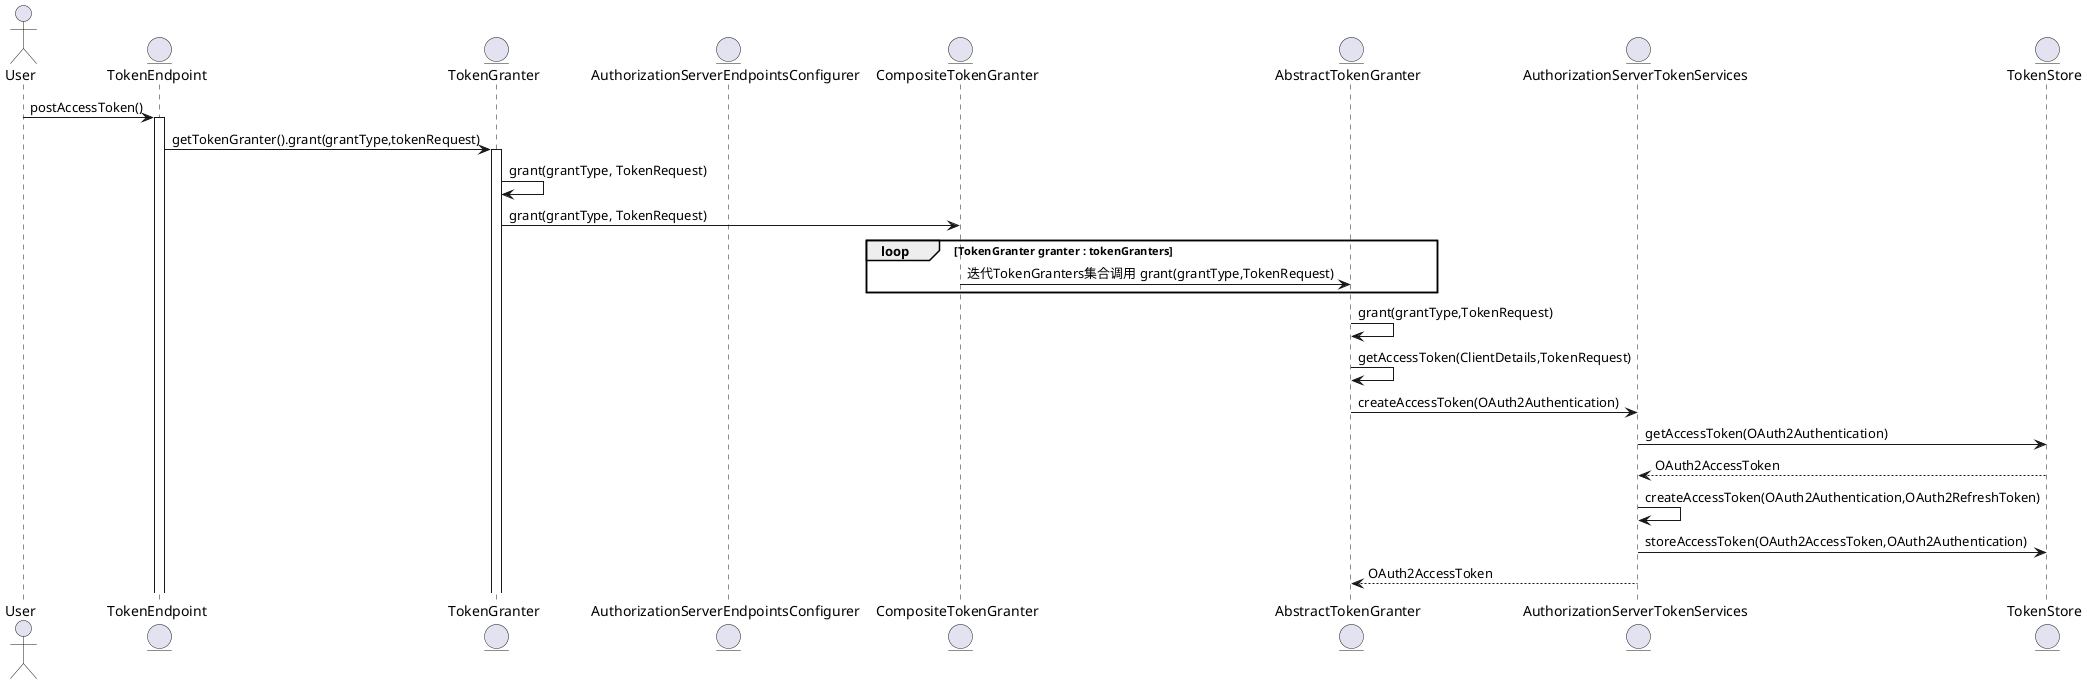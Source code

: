 @startuml
actor User
entity TokenEndpoint
'entity AbstractEndpoint
entity TokenGranter
entity AuthorizationServerEndpointsConfigurer
entity CompositeTokenGranter
entity AbstractTokenGranter
entity AuthorizationServerTokenServices
entity TokenStore

'/oauth/token,post
User-> TokenEndpoint: postAccessToken()
activate TokenEndpoint

'TokenRequest tokenRequest = getOAuth2RequestFactory().createTokenRequest(parameters, authenticatedClient)
'OAuth2AccessToken token = getTokenGranter().grant(tokenRequest.getGrantType(), tokenRequest)
TokenEndpoint->TokenGranter: getTokenGranter().grant(grantType,tokenRequest)
activate TokenGranter

TokenGranter-> TokenGranter:grant(grantType, TokenRequest)
TokenGranter-> CompositeTokenGranter:grant(grantType, TokenRequest)

'迭代 TokenGranters 集合调用 grant(grantType,TokenRequest)
loop TokenGranter granter : tokenGranters
CompositeTokenGranter->AbstractTokenGranter: 迭代TokenGranters集合调用 grant(grantType,TokenRequest)
end

AbstractTokenGranter->AbstractTokenGranter:grant(grantType,TokenRequest)

AbstractTokenGranter->AbstractTokenGranter:getAccessToken(ClientDetails,TokenRequest)

AbstractTokenGranter->AuthorizationServerTokenServices:createAccessToken(OAuth2Authentication)

AuthorizationServerTokenServices->TokenStore:getAccessToken(OAuth2Authentication)
AuthorizationServerTokenServices<--TokenStore:OAuth2AccessToken

AuthorizationServerTokenServices->AuthorizationServerTokenServices:createAccessToken(OAuth2Authentication,OAuth2RefreshToken)

'tokenStore.storeAccessToken(accessToken, authentication);
AuthorizationServerTokenServices->TokenStore:storeAccessToken(OAuth2AccessToken,OAuth2Authentication)

'AbstractTokenGranter：tokenServices.createAccessToken(getOAuth2Authentication(client, tokenRequest));
AbstractTokenGranter<--AuthorizationServerTokenServices:OAuth2AccessToken

@enduml